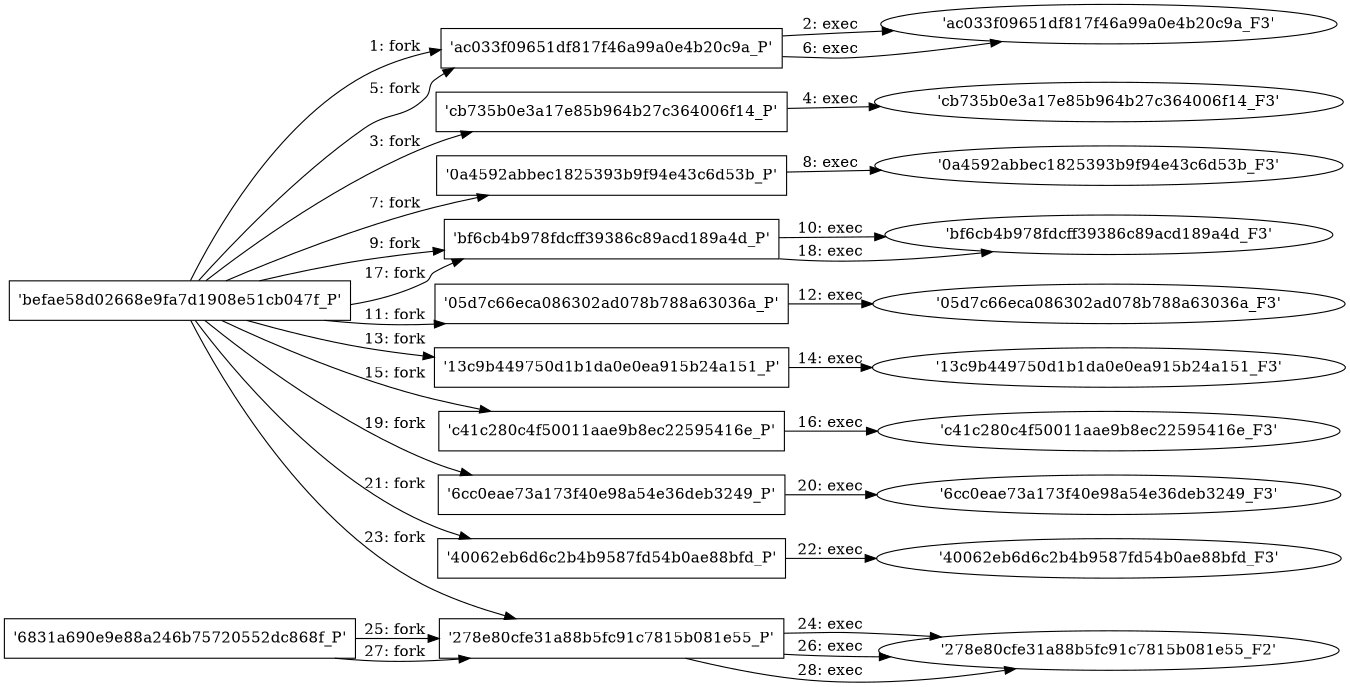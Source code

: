digraph "D:\Learning\Paper\apt\基于CTI的攻击预警\Dataset\攻击图\ASGfromALLCTI\Vulnerability Spotlight Multiple vulnerabilities in RemoteFX affects, AMD, Intel chips.dot" {
rankdir="LR"
size="9"
fixedsize="false"
splines="true"
nodesep=0.3
ranksep=0
fontsize=10
overlap="scalexy"
engine= "neato"
	"'befae58d02668e9fa7d1908e51cb047f_P'" [node_type=Process shape=box]
	"'ac033f09651df817f46a99a0e4b20c9a_P'" [node_type=Process shape=box]
	"'befae58d02668e9fa7d1908e51cb047f_P'" -> "'ac033f09651df817f46a99a0e4b20c9a_P'" [label="1: fork"]
	"'ac033f09651df817f46a99a0e4b20c9a_P'" [node_type=Process shape=box]
	"'ac033f09651df817f46a99a0e4b20c9a_F3'" [node_type=File shape=ellipse]
	"'ac033f09651df817f46a99a0e4b20c9a_P'" -> "'ac033f09651df817f46a99a0e4b20c9a_F3'" [label="2: exec"]
	"'befae58d02668e9fa7d1908e51cb047f_P'" [node_type=Process shape=box]
	"'cb735b0e3a17e85b964b27c364006f14_P'" [node_type=Process shape=box]
	"'befae58d02668e9fa7d1908e51cb047f_P'" -> "'cb735b0e3a17e85b964b27c364006f14_P'" [label="3: fork"]
	"'cb735b0e3a17e85b964b27c364006f14_P'" [node_type=Process shape=box]
	"'cb735b0e3a17e85b964b27c364006f14_F3'" [node_type=File shape=ellipse]
	"'cb735b0e3a17e85b964b27c364006f14_P'" -> "'cb735b0e3a17e85b964b27c364006f14_F3'" [label="4: exec"]
	"'befae58d02668e9fa7d1908e51cb047f_P'" [node_type=Process shape=box]
	"'ac033f09651df817f46a99a0e4b20c9a_P'" [node_type=Process shape=box]
	"'befae58d02668e9fa7d1908e51cb047f_P'" -> "'ac033f09651df817f46a99a0e4b20c9a_P'" [label="5: fork"]
	"'ac033f09651df817f46a99a0e4b20c9a_P'" [node_type=Process shape=box]
	"'ac033f09651df817f46a99a0e4b20c9a_F3'" [node_type=File shape=ellipse]
	"'ac033f09651df817f46a99a0e4b20c9a_P'" -> "'ac033f09651df817f46a99a0e4b20c9a_F3'" [label="6: exec"]
	"'befae58d02668e9fa7d1908e51cb047f_P'" [node_type=Process shape=box]
	"'0a4592abbec1825393b9f94e43c6d53b_P'" [node_type=Process shape=box]
	"'befae58d02668e9fa7d1908e51cb047f_P'" -> "'0a4592abbec1825393b9f94e43c6d53b_P'" [label="7: fork"]
	"'0a4592abbec1825393b9f94e43c6d53b_P'" [node_type=Process shape=box]
	"'0a4592abbec1825393b9f94e43c6d53b_F3'" [node_type=File shape=ellipse]
	"'0a4592abbec1825393b9f94e43c6d53b_P'" -> "'0a4592abbec1825393b9f94e43c6d53b_F3'" [label="8: exec"]
	"'befae58d02668e9fa7d1908e51cb047f_P'" [node_type=Process shape=box]
	"'bf6cb4b978fdcff39386c89acd189a4d_P'" [node_type=Process shape=box]
	"'befae58d02668e9fa7d1908e51cb047f_P'" -> "'bf6cb4b978fdcff39386c89acd189a4d_P'" [label="9: fork"]
	"'bf6cb4b978fdcff39386c89acd189a4d_P'" [node_type=Process shape=box]
	"'bf6cb4b978fdcff39386c89acd189a4d_F3'" [node_type=File shape=ellipse]
	"'bf6cb4b978fdcff39386c89acd189a4d_P'" -> "'bf6cb4b978fdcff39386c89acd189a4d_F3'" [label="10: exec"]
	"'befae58d02668e9fa7d1908e51cb047f_P'" [node_type=Process shape=box]
	"'05d7c66eca086302ad078b788a63036a_P'" [node_type=Process shape=box]
	"'befae58d02668e9fa7d1908e51cb047f_P'" -> "'05d7c66eca086302ad078b788a63036a_P'" [label="11: fork"]
	"'05d7c66eca086302ad078b788a63036a_P'" [node_type=Process shape=box]
	"'05d7c66eca086302ad078b788a63036a_F3'" [node_type=File shape=ellipse]
	"'05d7c66eca086302ad078b788a63036a_P'" -> "'05d7c66eca086302ad078b788a63036a_F3'" [label="12: exec"]
	"'befae58d02668e9fa7d1908e51cb047f_P'" [node_type=Process shape=box]
	"'13c9b449750d1b1da0e0ea915b24a151_P'" [node_type=Process shape=box]
	"'befae58d02668e9fa7d1908e51cb047f_P'" -> "'13c9b449750d1b1da0e0ea915b24a151_P'" [label="13: fork"]
	"'13c9b449750d1b1da0e0ea915b24a151_P'" [node_type=Process shape=box]
	"'13c9b449750d1b1da0e0ea915b24a151_F3'" [node_type=File shape=ellipse]
	"'13c9b449750d1b1da0e0ea915b24a151_P'" -> "'13c9b449750d1b1da0e0ea915b24a151_F3'" [label="14: exec"]
	"'befae58d02668e9fa7d1908e51cb047f_P'" [node_type=Process shape=box]
	"'c41c280c4f50011aae9b8ec22595416e_P'" [node_type=Process shape=box]
	"'befae58d02668e9fa7d1908e51cb047f_P'" -> "'c41c280c4f50011aae9b8ec22595416e_P'" [label="15: fork"]
	"'c41c280c4f50011aae9b8ec22595416e_P'" [node_type=Process shape=box]
	"'c41c280c4f50011aae9b8ec22595416e_F3'" [node_type=File shape=ellipse]
	"'c41c280c4f50011aae9b8ec22595416e_P'" -> "'c41c280c4f50011aae9b8ec22595416e_F3'" [label="16: exec"]
	"'befae58d02668e9fa7d1908e51cb047f_P'" [node_type=Process shape=box]
	"'bf6cb4b978fdcff39386c89acd189a4d_P'" [node_type=Process shape=box]
	"'befae58d02668e9fa7d1908e51cb047f_P'" -> "'bf6cb4b978fdcff39386c89acd189a4d_P'" [label="17: fork"]
	"'bf6cb4b978fdcff39386c89acd189a4d_P'" [node_type=Process shape=box]
	"'bf6cb4b978fdcff39386c89acd189a4d_F3'" [node_type=File shape=ellipse]
	"'bf6cb4b978fdcff39386c89acd189a4d_P'" -> "'bf6cb4b978fdcff39386c89acd189a4d_F3'" [label="18: exec"]
	"'befae58d02668e9fa7d1908e51cb047f_P'" [node_type=Process shape=box]
	"'6cc0eae73a173f40e98a54e36deb3249_P'" [node_type=Process shape=box]
	"'befae58d02668e9fa7d1908e51cb047f_P'" -> "'6cc0eae73a173f40e98a54e36deb3249_P'" [label="19: fork"]
	"'6cc0eae73a173f40e98a54e36deb3249_P'" [node_type=Process shape=box]
	"'6cc0eae73a173f40e98a54e36deb3249_F3'" [node_type=File shape=ellipse]
	"'6cc0eae73a173f40e98a54e36deb3249_P'" -> "'6cc0eae73a173f40e98a54e36deb3249_F3'" [label="20: exec"]
	"'befae58d02668e9fa7d1908e51cb047f_P'" [node_type=Process shape=box]
	"'40062eb6d6c2b4b9587fd54b0ae88bfd_P'" [node_type=Process shape=box]
	"'befae58d02668e9fa7d1908e51cb047f_P'" -> "'40062eb6d6c2b4b9587fd54b0ae88bfd_P'" [label="21: fork"]
	"'40062eb6d6c2b4b9587fd54b0ae88bfd_P'" [node_type=Process shape=box]
	"'40062eb6d6c2b4b9587fd54b0ae88bfd_F3'" [node_type=File shape=ellipse]
	"'40062eb6d6c2b4b9587fd54b0ae88bfd_P'" -> "'40062eb6d6c2b4b9587fd54b0ae88bfd_F3'" [label="22: exec"]
	"'befae58d02668e9fa7d1908e51cb047f_P'" [node_type=Process shape=box]
	"'278e80cfe31a88b5fc91c7815b081e55_P'" [node_type=Process shape=box]
	"'befae58d02668e9fa7d1908e51cb047f_P'" -> "'278e80cfe31a88b5fc91c7815b081e55_P'" [label="23: fork"]
	"'278e80cfe31a88b5fc91c7815b081e55_P'" [node_type=Process shape=box]
	"'278e80cfe31a88b5fc91c7815b081e55_F2'" [node_type=File shape=ellipse]
	"'278e80cfe31a88b5fc91c7815b081e55_P'" -> "'278e80cfe31a88b5fc91c7815b081e55_F2'" [label="24: exec"]
	"'6831a690e9e88a246b75720552dc868f_P'" [node_type=Process shape=box]
	"'278e80cfe31a88b5fc91c7815b081e55_P'" [node_type=Process shape=box]
	"'6831a690e9e88a246b75720552dc868f_P'" -> "'278e80cfe31a88b5fc91c7815b081e55_P'" [label="25: fork"]
	"'278e80cfe31a88b5fc91c7815b081e55_P'" [node_type=Process shape=box]
	"'278e80cfe31a88b5fc91c7815b081e55_F2'" [node_type=File shape=ellipse]
	"'278e80cfe31a88b5fc91c7815b081e55_P'" -> "'278e80cfe31a88b5fc91c7815b081e55_F2'" [label="26: exec"]
	"'6831a690e9e88a246b75720552dc868f_P'" [node_type=Process shape=box]
	"'278e80cfe31a88b5fc91c7815b081e55_P'" [node_type=Process shape=box]
	"'6831a690e9e88a246b75720552dc868f_P'" -> "'278e80cfe31a88b5fc91c7815b081e55_P'" [label="27: fork"]
	"'278e80cfe31a88b5fc91c7815b081e55_P'" [node_type=Process shape=box]
	"'278e80cfe31a88b5fc91c7815b081e55_F2'" [node_type=File shape=ellipse]
	"'278e80cfe31a88b5fc91c7815b081e55_P'" -> "'278e80cfe31a88b5fc91c7815b081e55_F2'" [label="28: exec"]
}
